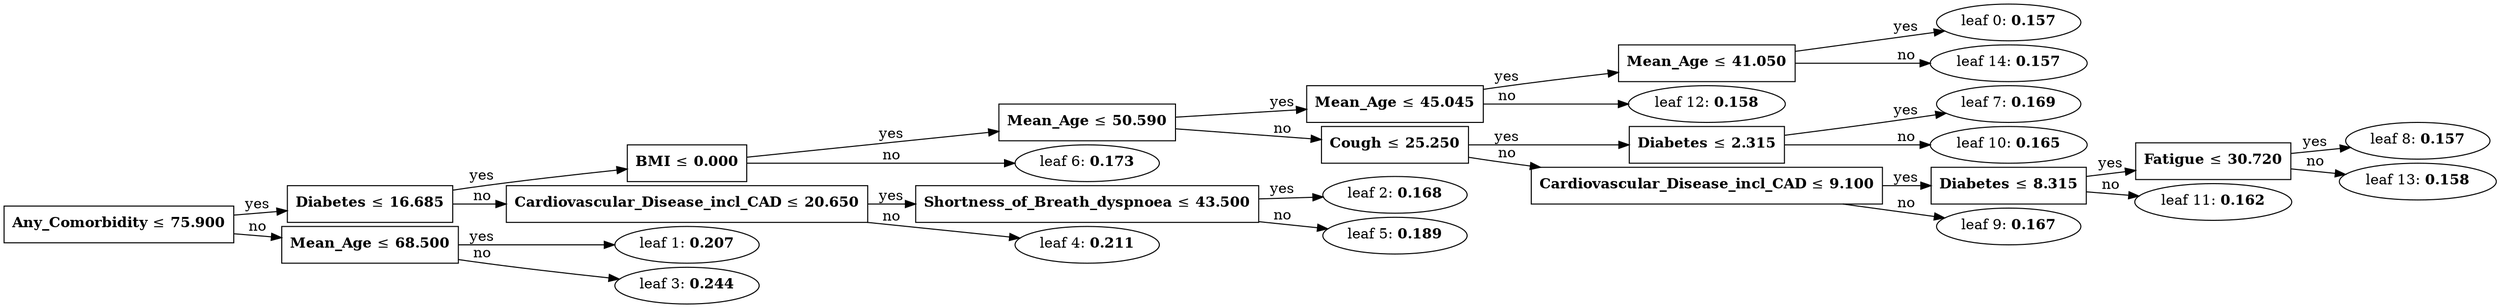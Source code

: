 digraph Tree {
	graph [nodesep=0.05 rankdir=LR ranksep=0.3]
	split0 [label=<<B>Any_Comorbidity</B> &#8804; <B>75.900</B>> fillcolor=white shape=rectangle style=""]
	split1 [label=<<B>Diabetes</B> &#8804; <B>16.685</B>> fillcolor=white shape=rectangle style=""]
	split5 [label=<<B>BMI</B> &#8804; <B>0.000</B>> fillcolor=white shape=rectangle style=""]
	split6 [label=<<B>Mean_Age</B> &#8804; <B>50.590</B>> fillcolor=white shape=rectangle style=""]
	split11 [label=<<B>Mean_Age</B> &#8804; <B>45.045</B>> fillcolor=white shape=rectangle style=""]
	split13 [label=<<B>Mean_Age</B> &#8804; <B>41.050</B>> fillcolor=white shape=rectangle style=""]
	leaf0 [label=<leaf 0: <B>0.157</B>>]
	split13 -> leaf0 [label=yes]
	leaf14 [label=<leaf 14: <B>0.157</B>>]
	split13 -> leaf14 [label=no]
	split11 -> split13 [label=yes]
	leaf12 [label=<leaf 12: <B>0.158</B>>]
	split11 -> leaf12 [label=no]
	split6 -> split11 [label=yes]
	split7 [label=<<B>Cough</B> &#8804; <B>25.250</B>> fillcolor=white shape=rectangle style=""]
	split9 [label=<<B>Diabetes</B> &#8804; <B>2.315</B>> fillcolor=white shape=rectangle style=""]
	leaf7 [label=<leaf 7: <B>0.169</B>>]
	split9 -> leaf7 [label=yes]
	leaf10 [label=<leaf 10: <B>0.165</B>>]
	split9 -> leaf10 [label=no]
	split7 -> split9 [label=yes]
	split8 [label=<<B>Cardiovascular_Disease_incl_CAD</B> &#8804; <B>9.100</B>> fillcolor=white shape=rectangle style=""]
	split10 [label=<<B>Diabetes</B> &#8804; <B>8.315</B>> fillcolor=white shape=rectangle style=""]
	split12 [label=<<B>Fatigue</B> &#8804; <B>30.720</B>> fillcolor=white shape=rectangle style=""]
	leaf8 [label=<leaf 8: <B>0.157</B>>]
	split12 -> leaf8 [label=yes]
	leaf13 [label=<leaf 13: <B>0.158</B>>]
	split12 -> leaf13 [label=no]
	split10 -> split12 [label=yes]
	leaf11 [label=<leaf 11: <B>0.162</B>>]
	split10 -> leaf11 [label=no]
	split8 -> split10 [label=yes]
	leaf9 [label=<leaf 9: <B>0.167</B>>]
	split8 -> leaf9 [label=no]
	split7 -> split8 [label=no]
	split6 -> split7 [label=no]
	split5 -> split6 [label=yes]
	leaf6 [label=<leaf 6: <B>0.173</B>>]
	split5 -> leaf6 [label=no]
	split1 -> split5 [label=yes]
	split3 [label=<<B>Cardiovascular_Disease_incl_CAD</B> &#8804; <B>20.650</B>> fillcolor=white shape=rectangle style=""]
	split4 [label=<<B>Shortness_of_Breath_dyspnoea</B> &#8804; <B>43.500</B>> fillcolor=white shape=rectangle style=""]
	leaf2 [label=<leaf 2: <B>0.168</B>>]
	split4 -> leaf2 [label=yes]
	leaf5 [label=<leaf 5: <B>0.189</B>>]
	split4 -> leaf5 [label=no]
	split3 -> split4 [label=yes]
	leaf4 [label=<leaf 4: <B>0.211</B>>]
	split3 -> leaf4 [label=no]
	split1 -> split3 [label=no]
	split0 -> split1 [label=yes]
	split2 [label=<<B>Mean_Age</B> &#8804; <B>68.500</B>> fillcolor=white shape=rectangle style=""]
	leaf1 [label=<leaf 1: <B>0.207</B>>]
	split2 -> leaf1 [label=yes]
	leaf3 [label=<leaf 3: <B>0.244</B>>]
	split2 -> leaf3 [label=no]
	split0 -> split2 [label=no]
}

